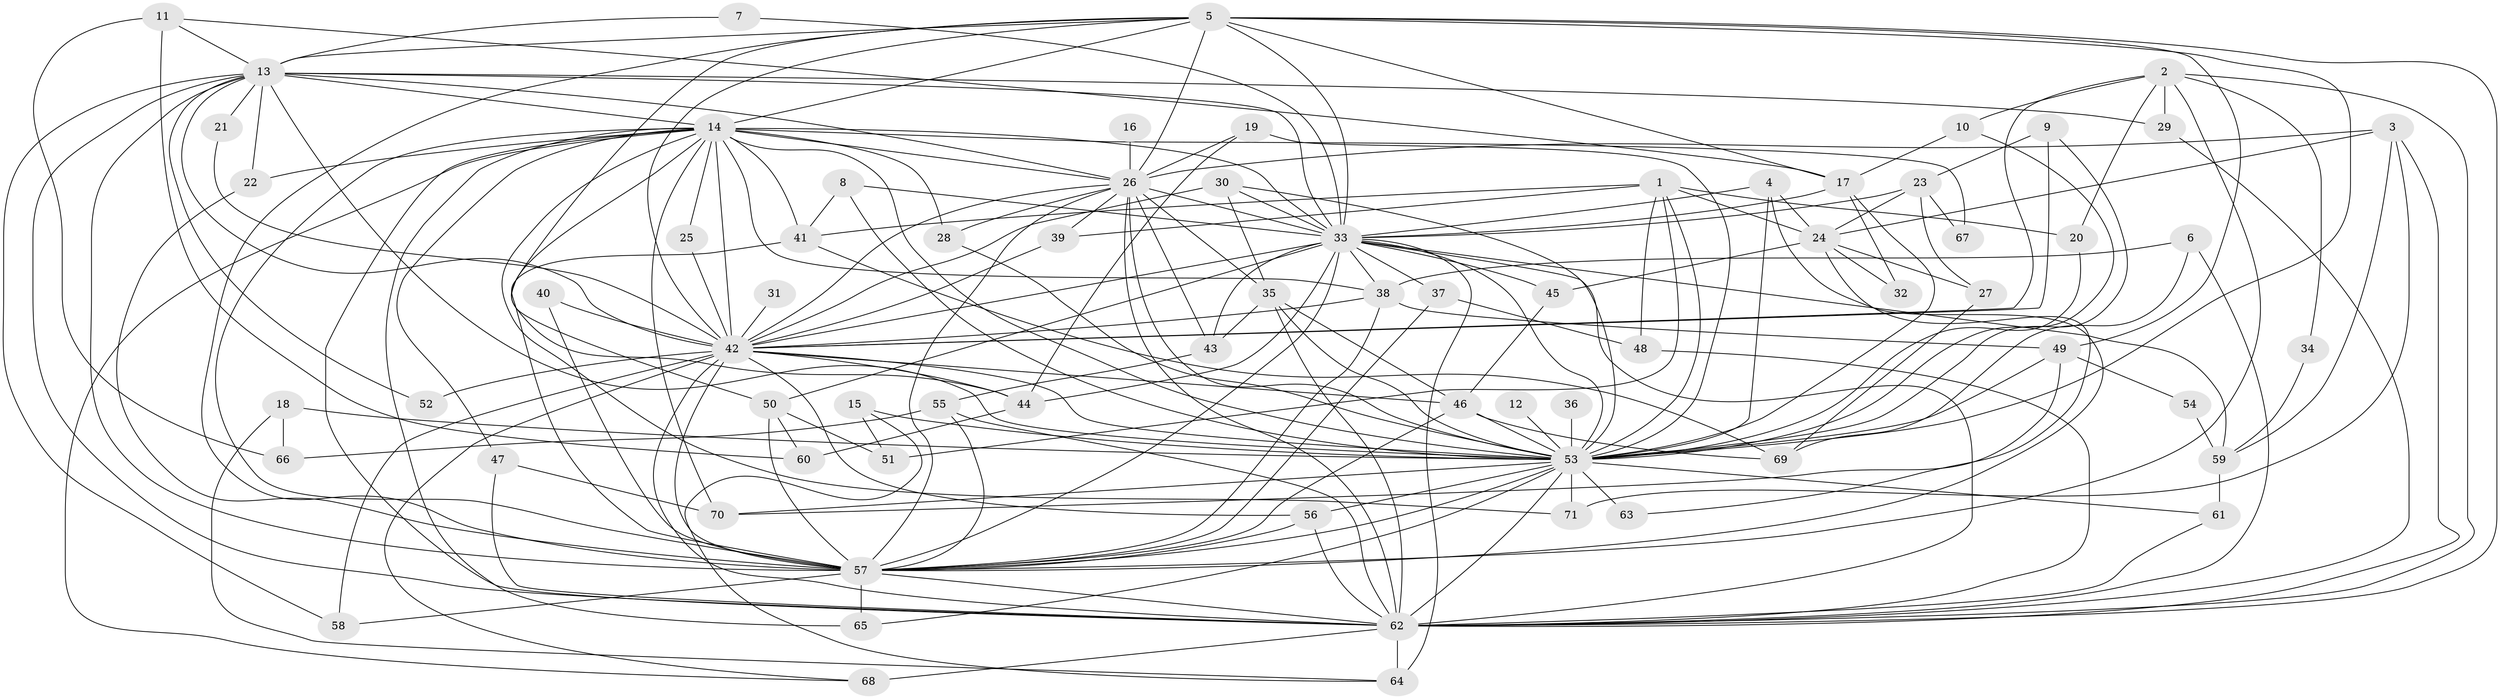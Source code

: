 // original degree distribution, {29: 0.014084507042253521, 28: 0.007042253521126761, 12: 0.007042253521126761, 14: 0.007042253521126761, 19: 0.007042253521126761, 41: 0.007042253521126761, 25: 0.007042253521126761, 26: 0.007042253521126761, 22: 0.007042253521126761, 6: 0.04225352112676056, 4: 0.09859154929577464, 7: 0.007042253521126761, 8: 0.007042253521126761, 5: 0.04929577464788732, 3: 0.176056338028169, 2: 0.5492957746478874}
// Generated by graph-tools (version 1.1) at 2025/36/03/04/25 23:36:19]
// undirected, 71 vertices, 197 edges
graph export_dot {
  node [color=gray90,style=filled];
  1;
  2;
  3;
  4;
  5;
  6;
  7;
  8;
  9;
  10;
  11;
  12;
  13;
  14;
  15;
  16;
  17;
  18;
  19;
  20;
  21;
  22;
  23;
  24;
  25;
  26;
  27;
  28;
  29;
  30;
  31;
  32;
  33;
  34;
  35;
  36;
  37;
  38;
  39;
  40;
  41;
  42;
  43;
  44;
  45;
  46;
  47;
  48;
  49;
  50;
  51;
  52;
  53;
  54;
  55;
  56;
  57;
  58;
  59;
  60;
  61;
  62;
  63;
  64;
  65;
  66;
  67;
  68;
  69;
  70;
  71;
  1 -- 20 [weight=1.0];
  1 -- 24 [weight=1.0];
  1 -- 39 [weight=1.0];
  1 -- 41 [weight=1.0];
  1 -- 48 [weight=1.0];
  1 -- 51 [weight=1.0];
  1 -- 53 [weight=1.0];
  2 -- 10 [weight=1.0];
  2 -- 20 [weight=1.0];
  2 -- 29 [weight=1.0];
  2 -- 34 [weight=1.0];
  2 -- 42 [weight=1.0];
  2 -- 57 [weight=1.0];
  2 -- 62 [weight=1.0];
  3 -- 24 [weight=1.0];
  3 -- 26 [weight=1.0];
  3 -- 59 [weight=2.0];
  3 -- 62 [weight=2.0];
  3 -- 71 [weight=1.0];
  4 -- 24 [weight=1.0];
  4 -- 33 [weight=1.0];
  4 -- 53 [weight=1.0];
  4 -- 57 [weight=1.0];
  5 -- 13 [weight=3.0];
  5 -- 14 [weight=3.0];
  5 -- 17 [weight=1.0];
  5 -- 26 [weight=2.0];
  5 -- 33 [weight=2.0];
  5 -- 42 [weight=2.0];
  5 -- 44 [weight=1.0];
  5 -- 49 [weight=1.0];
  5 -- 53 [weight=4.0];
  5 -- 57 [weight=2.0];
  5 -- 62 [weight=3.0];
  6 -- 38 [weight=1.0];
  6 -- 62 [weight=1.0];
  6 -- 69 [weight=1.0];
  7 -- 13 [weight=1.0];
  7 -- 33 [weight=1.0];
  8 -- 33 [weight=1.0];
  8 -- 41 [weight=1.0];
  8 -- 53 [weight=1.0];
  9 -- 23 [weight=1.0];
  9 -- 42 [weight=1.0];
  9 -- 53 [weight=1.0];
  10 -- 17 [weight=1.0];
  10 -- 53 [weight=1.0];
  11 -- 13 [weight=1.0];
  11 -- 17 [weight=1.0];
  11 -- 60 [weight=1.0];
  11 -- 66 [weight=1.0];
  12 -- 53 [weight=1.0];
  13 -- 14 [weight=1.0];
  13 -- 21 [weight=1.0];
  13 -- 22 [weight=2.0];
  13 -- 26 [weight=1.0];
  13 -- 29 [weight=2.0];
  13 -- 33 [weight=3.0];
  13 -- 42 [weight=1.0];
  13 -- 52 [weight=1.0];
  13 -- 53 [weight=1.0];
  13 -- 57 [weight=1.0];
  13 -- 58 [weight=1.0];
  13 -- 62 [weight=1.0];
  14 -- 22 [weight=1.0];
  14 -- 25 [weight=1.0];
  14 -- 26 [weight=2.0];
  14 -- 28 [weight=1.0];
  14 -- 33 [weight=1.0];
  14 -- 38 [weight=1.0];
  14 -- 41 [weight=2.0];
  14 -- 42 [weight=1.0];
  14 -- 47 [weight=1.0];
  14 -- 50 [weight=1.0];
  14 -- 53 [weight=1.0];
  14 -- 57 [weight=1.0];
  14 -- 62 [weight=3.0];
  14 -- 65 [weight=1.0];
  14 -- 67 [weight=1.0];
  14 -- 68 [weight=1.0];
  14 -- 70 [weight=1.0];
  14 -- 71 [weight=1.0];
  15 -- 51 [weight=1.0];
  15 -- 53 [weight=1.0];
  15 -- 64 [weight=1.0];
  16 -- 26 [weight=1.0];
  17 -- 32 [weight=1.0];
  17 -- 33 [weight=1.0];
  17 -- 53 [weight=1.0];
  18 -- 53 [weight=2.0];
  18 -- 64 [weight=1.0];
  18 -- 66 [weight=1.0];
  19 -- 26 [weight=1.0];
  19 -- 44 [weight=1.0];
  19 -- 53 [weight=1.0];
  20 -- 53 [weight=1.0];
  21 -- 42 [weight=1.0];
  22 -- 57 [weight=1.0];
  23 -- 24 [weight=1.0];
  23 -- 27 [weight=1.0];
  23 -- 33 [weight=1.0];
  23 -- 67 [weight=1.0];
  24 -- 27 [weight=1.0];
  24 -- 32 [weight=1.0];
  24 -- 45 [weight=1.0];
  24 -- 63 [weight=1.0];
  25 -- 42 [weight=1.0];
  26 -- 28 [weight=1.0];
  26 -- 33 [weight=2.0];
  26 -- 35 [weight=1.0];
  26 -- 39 [weight=1.0];
  26 -- 42 [weight=1.0];
  26 -- 43 [weight=1.0];
  26 -- 53 [weight=1.0];
  26 -- 57 [weight=1.0];
  26 -- 62 [weight=1.0];
  27 -- 69 [weight=1.0];
  28 -- 53 [weight=1.0];
  29 -- 62 [weight=1.0];
  30 -- 33 [weight=1.0];
  30 -- 35 [weight=1.0];
  30 -- 42 [weight=1.0];
  30 -- 53 [weight=1.0];
  31 -- 42 [weight=1.0];
  33 -- 37 [weight=1.0];
  33 -- 38 [weight=1.0];
  33 -- 42 [weight=2.0];
  33 -- 43 [weight=1.0];
  33 -- 44 [weight=1.0];
  33 -- 45 [weight=1.0];
  33 -- 50 [weight=1.0];
  33 -- 53 [weight=2.0];
  33 -- 57 [weight=1.0];
  33 -- 59 [weight=1.0];
  33 -- 62 [weight=2.0];
  33 -- 64 [weight=1.0];
  34 -- 59 [weight=1.0];
  35 -- 43 [weight=1.0];
  35 -- 46 [weight=1.0];
  35 -- 53 [weight=2.0];
  35 -- 62 [weight=1.0];
  36 -- 53 [weight=1.0];
  37 -- 48 [weight=1.0];
  37 -- 57 [weight=1.0];
  38 -- 42 [weight=1.0];
  38 -- 49 [weight=1.0];
  38 -- 57 [weight=1.0];
  39 -- 42 [weight=1.0];
  40 -- 42 [weight=1.0];
  40 -- 57 [weight=1.0];
  41 -- 57 [weight=1.0];
  41 -- 69 [weight=1.0];
  42 -- 44 [weight=1.0];
  42 -- 46 [weight=1.0];
  42 -- 52 [weight=1.0];
  42 -- 53 [weight=1.0];
  42 -- 56 [weight=1.0];
  42 -- 57 [weight=3.0];
  42 -- 58 [weight=1.0];
  42 -- 62 [weight=1.0];
  42 -- 68 [weight=1.0];
  43 -- 55 [weight=1.0];
  44 -- 60 [weight=1.0];
  45 -- 46 [weight=1.0];
  46 -- 53 [weight=1.0];
  46 -- 57 [weight=1.0];
  46 -- 69 [weight=1.0];
  47 -- 62 [weight=1.0];
  47 -- 70 [weight=1.0];
  48 -- 62 [weight=1.0];
  49 -- 53 [weight=1.0];
  49 -- 54 [weight=1.0];
  49 -- 70 [weight=1.0];
  50 -- 51 [weight=1.0];
  50 -- 57 [weight=1.0];
  50 -- 60 [weight=1.0];
  53 -- 56 [weight=1.0];
  53 -- 57 [weight=1.0];
  53 -- 61 [weight=1.0];
  53 -- 62 [weight=1.0];
  53 -- 63 [weight=2.0];
  53 -- 65 [weight=1.0];
  53 -- 70 [weight=1.0];
  53 -- 71 [weight=1.0];
  54 -- 59 [weight=1.0];
  55 -- 57 [weight=1.0];
  55 -- 62 [weight=1.0];
  55 -- 66 [weight=1.0];
  56 -- 57 [weight=1.0];
  56 -- 62 [weight=1.0];
  57 -- 58 [weight=1.0];
  57 -- 62 [weight=2.0];
  57 -- 65 [weight=1.0];
  59 -- 61 [weight=1.0];
  61 -- 62 [weight=1.0];
  62 -- 64 [weight=2.0];
  62 -- 68 [weight=2.0];
}

